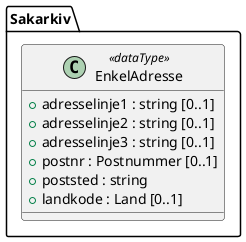 @startuml
class Sakarkiv.EnkelAdresse <<dataType>> {
  +adresselinje1 : string [0..1]
  +adresselinje2 : string [0..1]
  +adresselinje3 : string [0..1]
  +postnr : Postnummer [0..1]
  +poststed : string
  +landkode : Land [0..1]
}
@enduml
